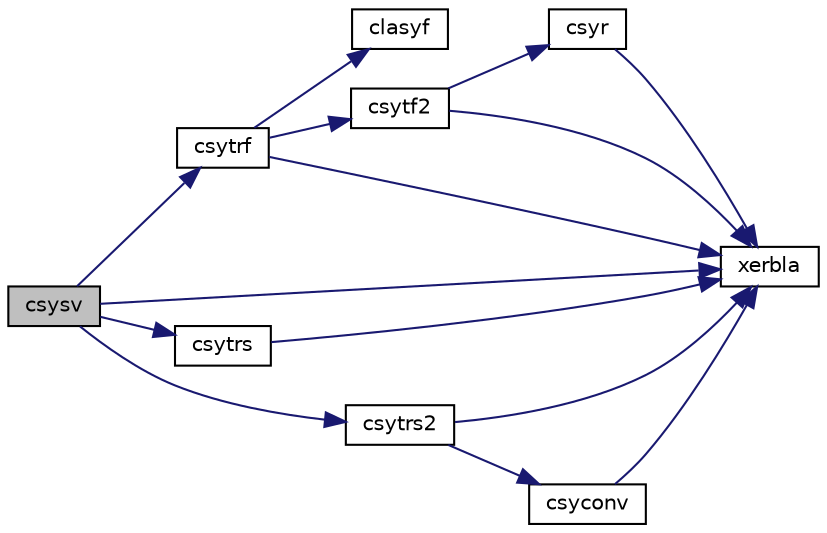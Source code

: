 digraph "csysv"
{
 // LATEX_PDF_SIZE
  edge [fontname="Helvetica",fontsize="10",labelfontname="Helvetica",labelfontsize="10"];
  node [fontname="Helvetica",fontsize="10",shape=record];
  rankdir="LR";
  Node1 [label="csysv",height=0.2,width=0.4,color="black", fillcolor="grey75", style="filled", fontcolor="black",tooltip="CSYSV computes the solution to system of linear equations A * X = B for SY matrices"];
  Node1 -> Node2 [color="midnightblue",fontsize="10",style="solid",fontname="Helvetica"];
  Node2 [label="csytrf",height=0.2,width=0.4,color="black", fillcolor="white", style="filled",URL="$csytrf_8f.html#acd5839d735315079d2ecc8afc9402352",tooltip="CSYTRF"];
  Node2 -> Node3 [color="midnightblue",fontsize="10",style="solid",fontname="Helvetica"];
  Node3 [label="clasyf",height=0.2,width=0.4,color="black", fillcolor="white", style="filled",URL="$clasyf_8f.html#a6ae55c9045ed09e937098d79f7ab3b0f",tooltip="CLASYF computes a partial factorization of a complex symmetric matrix using the Bunch-Kaufman diagona..."];
  Node2 -> Node4 [color="midnightblue",fontsize="10",style="solid",fontname="Helvetica"];
  Node4 [label="csytf2",height=0.2,width=0.4,color="black", fillcolor="white", style="filled",URL="$csytf2_8f.html#a0f12a3d0375451dcb483147e125665a1",tooltip="CSYTF2 computes the factorization of a real symmetric indefinite matrix, using the diagonal pivoting ..."];
  Node4 -> Node5 [color="midnightblue",fontsize="10",style="solid",fontname="Helvetica"];
  Node5 [label="csyr",height=0.2,width=0.4,color="black", fillcolor="white", style="filled",URL="$csyr_8f.html#ab7fbaf7c4477110907f682b250b24abe",tooltip="CSYR performs the symmetric rank-1 update of a complex symmetric matrix."];
  Node5 -> Node6 [color="midnightblue",fontsize="10",style="solid",fontname="Helvetica"];
  Node6 [label="xerbla",height=0.2,width=0.4,color="black", fillcolor="white", style="filled",URL="$xerbla_8f.html#a377ee61015baf8dea7770b3a404b1c07",tooltip="XERBLA"];
  Node4 -> Node6 [color="midnightblue",fontsize="10",style="solid",fontname="Helvetica"];
  Node2 -> Node6 [color="midnightblue",fontsize="10",style="solid",fontname="Helvetica"];
  Node1 -> Node7 [color="midnightblue",fontsize="10",style="solid",fontname="Helvetica"];
  Node7 [label="csytrs",height=0.2,width=0.4,color="black", fillcolor="white", style="filled",URL="$csytrs_8f.html#abd38670b8caa9c8b2f0be9f0a7c14e38",tooltip="CSYTRS"];
  Node7 -> Node6 [color="midnightblue",fontsize="10",style="solid",fontname="Helvetica"];
  Node1 -> Node8 [color="midnightblue",fontsize="10",style="solid",fontname="Helvetica"];
  Node8 [label="csytrs2",height=0.2,width=0.4,color="black", fillcolor="white", style="filled",URL="$csytrs2_8f.html#a83c04c706f23cb68b4243cf7a40db229",tooltip="CSYTRS2"];
  Node8 -> Node9 [color="midnightblue",fontsize="10",style="solid",fontname="Helvetica"];
  Node9 [label="csyconv",height=0.2,width=0.4,color="black", fillcolor="white", style="filled",URL="$csyconv_8f.html#a525e6b7b04c6e3d0a86fd22f463f8a61",tooltip="CSYCONV"];
  Node9 -> Node6 [color="midnightblue",fontsize="10",style="solid",fontname="Helvetica"];
  Node8 -> Node6 [color="midnightblue",fontsize="10",style="solid",fontname="Helvetica"];
  Node1 -> Node6 [color="midnightblue",fontsize="10",style="solid",fontname="Helvetica"];
}
